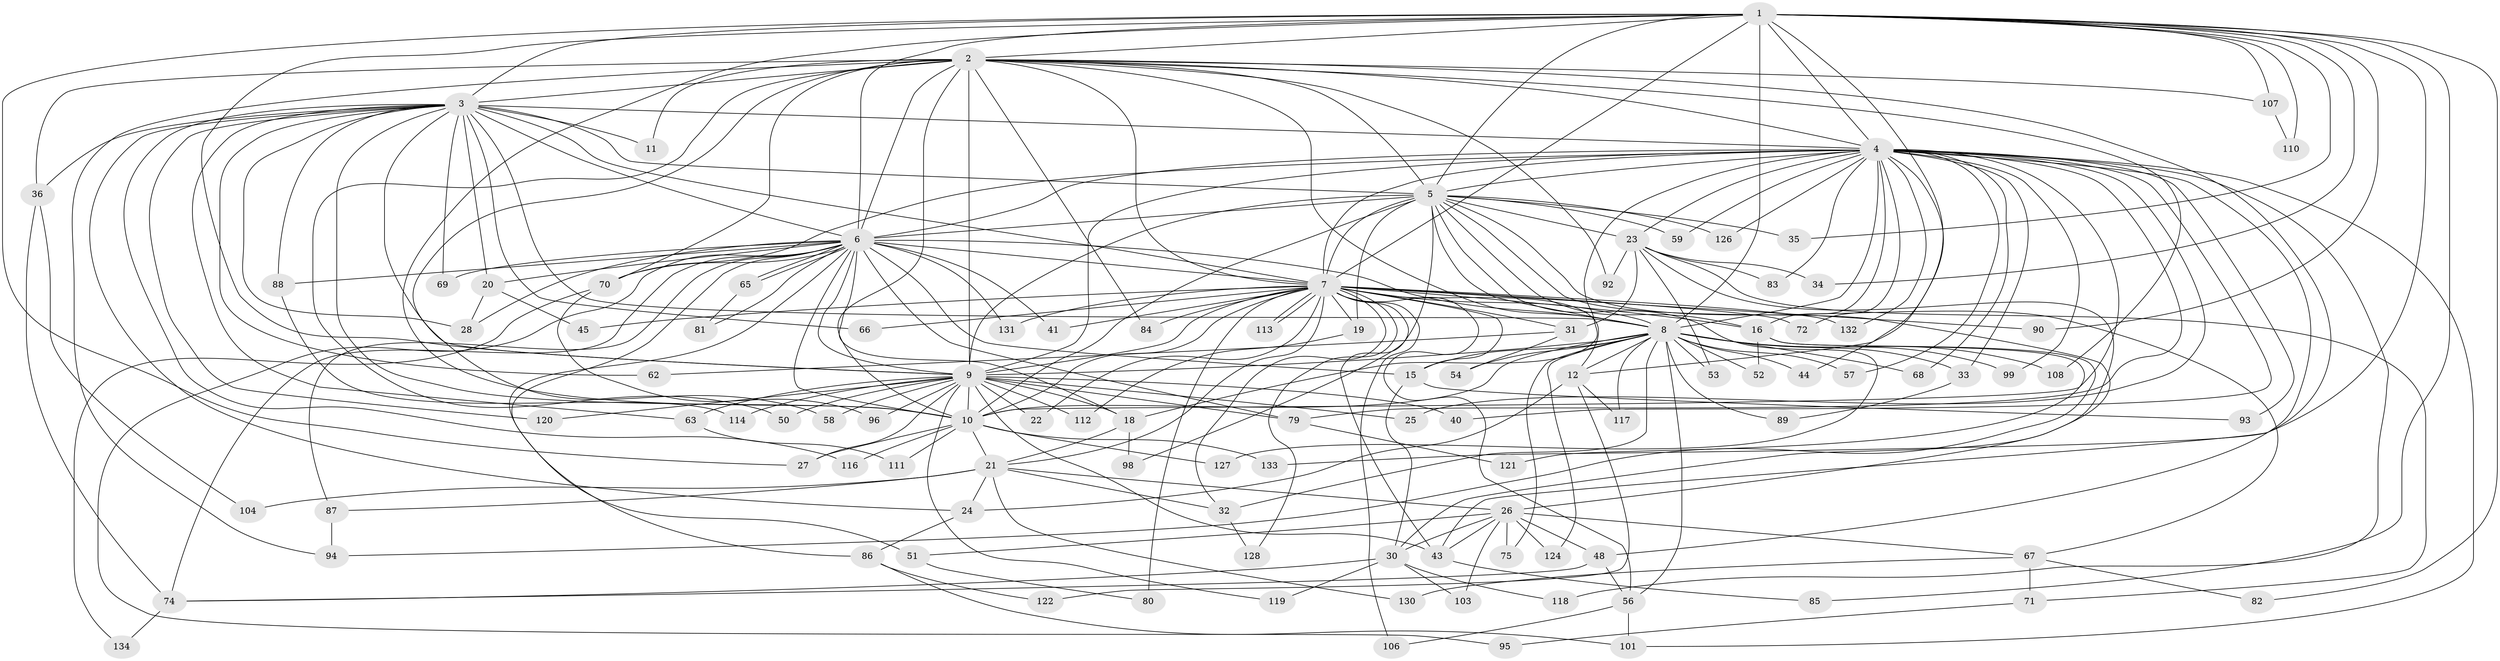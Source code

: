 // Generated by graph-tools (version 1.1) at 2025/51/02/27/25 19:51:46]
// undirected, 105 vertices, 254 edges
graph export_dot {
graph [start="1"]
  node [color=gray90,style=filled];
  1 [super="+38"];
  2 [super="+17"];
  3 [super="+39"];
  4 [super="+60"];
  5 [super="+37"];
  6 [super="+55"];
  7 [super="+64"];
  8 [super="+49"];
  9 [super="+14"];
  10 [super="+47"];
  11;
  12 [super="+13"];
  15 [super="+46"];
  16 [super="+115"];
  18 [super="+125"];
  19;
  20;
  21 [super="+42"];
  22;
  23 [super="+29"];
  24 [super="+78"];
  25;
  26 [super="+61"];
  27 [super="+91"];
  28 [super="+100"];
  30;
  31;
  32 [super="+73"];
  33;
  34;
  35;
  36 [super="+129"];
  40;
  41;
  43 [super="+77"];
  44;
  45;
  48;
  50;
  51;
  52;
  53;
  54;
  56 [super="+102"];
  57;
  58;
  59;
  62;
  63;
  65;
  66;
  67;
  68;
  69;
  70 [super="+76"];
  71;
  72;
  74 [super="+123"];
  75;
  79 [super="+105"];
  80;
  81;
  82;
  83;
  84;
  85;
  86;
  87 [super="+97"];
  88;
  89;
  90;
  92;
  93;
  94;
  95;
  96;
  98;
  99;
  101 [super="+109"];
  103;
  104;
  106;
  107;
  108;
  110;
  111;
  112;
  113;
  114;
  116;
  117;
  118;
  119;
  120;
  121;
  122;
  124;
  126;
  127;
  128;
  130;
  131;
  132;
  133;
  134;
  1 -- 2;
  1 -- 3 [weight=2];
  1 -- 4;
  1 -- 5;
  1 -- 6;
  1 -- 7;
  1 -- 8 [weight=2];
  1 -- 9;
  1 -- 10 [weight=2];
  1 -- 34;
  1 -- 35;
  1 -- 82;
  1 -- 85;
  1 -- 90;
  1 -- 107;
  1 -- 110;
  1 -- 133;
  1 -- 27;
  1 -- 12;
  2 -- 3;
  2 -- 4;
  2 -- 5;
  2 -- 6 [weight=2];
  2 -- 7;
  2 -- 8;
  2 -- 9;
  2 -- 10;
  2 -- 11;
  2 -- 36;
  2 -- 43;
  2 -- 50;
  2 -- 58;
  2 -- 70;
  2 -- 84;
  2 -- 94;
  2 -- 107;
  2 -- 108;
  2 -- 92;
  3 -- 4;
  3 -- 5 [weight=2];
  3 -- 6;
  3 -- 7;
  3 -- 8;
  3 -- 9;
  3 -- 10;
  3 -- 11;
  3 -- 20;
  3 -- 24;
  3 -- 28;
  3 -- 36;
  3 -- 62;
  3 -- 63;
  3 -- 66;
  3 -- 69;
  3 -- 88;
  3 -- 116;
  3 -- 120;
  4 -- 5;
  4 -- 6 [weight=2];
  4 -- 7;
  4 -- 8;
  4 -- 9 [weight=2];
  4 -- 10;
  4 -- 16;
  4 -- 23 [weight=2];
  4 -- 25;
  4 -- 33;
  4 -- 40;
  4 -- 44;
  4 -- 48;
  4 -- 57;
  4 -- 59;
  4 -- 68;
  4 -- 72;
  4 -- 83;
  4 -- 93;
  4 -- 118;
  4 -- 126;
  4 -- 132;
  4 -- 99;
  4 -- 79;
  4 -- 101;
  4 -- 70;
  4 -- 18;
  5 -- 6;
  5 -- 7;
  5 -- 8;
  5 -- 9;
  5 -- 10 [weight=2];
  5 -- 19;
  5 -- 23;
  5 -- 26;
  5 -- 35;
  5 -- 59;
  5 -- 67;
  5 -- 127;
  5 -- 126;
  5 -- 98;
  5 -- 16;
  6 -- 7;
  6 -- 8;
  6 -- 9;
  6 -- 10;
  6 -- 18;
  6 -- 20;
  6 -- 41;
  6 -- 51;
  6 -- 65;
  6 -- 65;
  6 -- 69;
  6 -- 70;
  6 -- 81;
  6 -- 87;
  6 -- 88;
  6 -- 95;
  6 -- 131;
  6 -- 79;
  6 -- 86;
  6 -- 74;
  6 -- 15;
  6 -- 28;
  7 -- 8;
  7 -- 9 [weight=2];
  7 -- 10;
  7 -- 12;
  7 -- 15;
  7 -- 16;
  7 -- 19;
  7 -- 21;
  7 -- 22;
  7 -- 31;
  7 -- 32;
  7 -- 41;
  7 -- 45;
  7 -- 66;
  7 -- 72;
  7 -- 80;
  7 -- 90;
  7 -- 106;
  7 -- 113;
  7 -- 113;
  7 -- 128;
  7 -- 132;
  7 -- 131;
  7 -- 84;
  7 -- 43;
  7 -- 56;
  8 -- 9;
  8 -- 10;
  8 -- 12;
  8 -- 15;
  8 -- 32;
  8 -- 33;
  8 -- 44;
  8 -- 52;
  8 -- 53;
  8 -- 54;
  8 -- 56;
  8 -- 57;
  8 -- 68;
  8 -- 75;
  8 -- 89;
  8 -- 99;
  8 -- 108;
  8 -- 117;
  8 -- 124;
  9 -- 10;
  9 -- 18;
  9 -- 22;
  9 -- 25;
  9 -- 27;
  9 -- 40;
  9 -- 43;
  9 -- 58;
  9 -- 63;
  9 -- 79;
  9 -- 96;
  9 -- 112;
  9 -- 114;
  9 -- 119;
  9 -- 120;
  9 -- 50;
  10 -- 21;
  10 -- 27;
  10 -- 127;
  10 -- 133;
  10 -- 116;
  10 -- 111;
  12 -- 24;
  12 -- 117;
  12 -- 122;
  15 -- 93;
  15 -- 30;
  16 -- 52;
  16 -- 94;
  16 -- 121;
  18 -- 98;
  18 -- 21;
  19 -- 112;
  20 -- 28;
  20 -- 45;
  21 -- 26;
  21 -- 87;
  21 -- 104;
  21 -- 130;
  21 -- 24;
  21 -- 32;
  23 -- 30;
  23 -- 31;
  23 -- 34;
  23 -- 71;
  23 -- 83;
  23 -- 53;
  23 -- 92;
  24 -- 86;
  26 -- 30;
  26 -- 48;
  26 -- 51;
  26 -- 103;
  26 -- 75;
  26 -- 67;
  26 -- 43;
  26 -- 124;
  30 -- 103;
  30 -- 118;
  30 -- 119;
  30 -- 74;
  31 -- 54;
  31 -- 62;
  32 -- 128;
  33 -- 89;
  36 -- 104;
  36 -- 74;
  43 -- 85;
  48 -- 56;
  48 -- 74;
  51 -- 80;
  56 -- 101;
  56 -- 106;
  63 -- 111;
  65 -- 81;
  67 -- 71;
  67 -- 82;
  67 -- 130;
  70 -- 134;
  70 -- 96;
  71 -- 95;
  74 -- 134;
  79 -- 121;
  86 -- 101;
  86 -- 122;
  87 -- 94;
  88 -- 114;
  107 -- 110;
}
